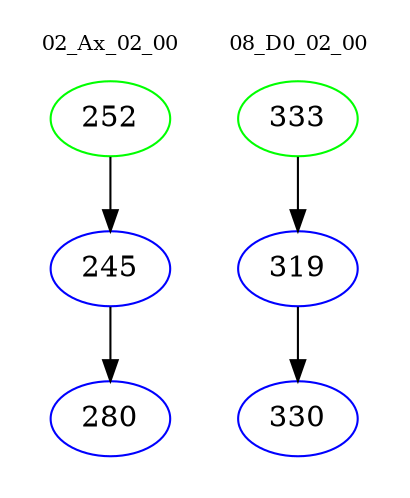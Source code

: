 digraph{
subgraph cluster_0 {
color = white
label = "02_Ax_02_00";
fontsize=10;
T0_252 [label="252", color="green"]
T0_252 -> T0_245 [color="black"]
T0_245 [label="245", color="blue"]
T0_245 -> T0_280 [color="black"]
T0_280 [label="280", color="blue"]
}
subgraph cluster_1 {
color = white
label = "08_D0_02_00";
fontsize=10;
T1_333 [label="333", color="green"]
T1_333 -> T1_319 [color="black"]
T1_319 [label="319", color="blue"]
T1_319 -> T1_330 [color="black"]
T1_330 [label="330", color="blue"]
}
}
